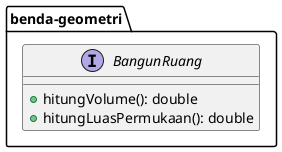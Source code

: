 @startuml

package benda-geometri{
    interface BangunRuang{
        + hitungVolume(): double
        + hitungLuasPermukaan(): double
    }
}

@enduml